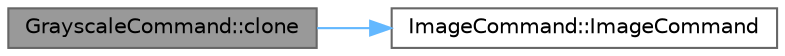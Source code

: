digraph "GrayscaleCommand::clone"
{
 // INTERACTIVE_SVG=YES
 // LATEX_PDF_SIZE
  bgcolor="transparent";
  edge [fontname=Helvetica,fontsize=10,labelfontname=Helvetica,labelfontsize=10];
  node [fontname=Helvetica,fontsize=10,shape=box,height=0.2,width=0.4];
  rankdir="LR";
  Node1 [id="Node000001",label="GrayscaleCommand::clone",height=0.2,width=0.4,color="gray40", fillcolor="grey60", style="filled", fontcolor="black",tooltip="Creates a polymorphic copy of the command."];
  Node1 -> Node2 [id="edge1_Node000001_Node000002",color="steelblue1",style="solid",tooltip=" "];
  Node2 [id="Node000002",label="ImageCommand::ImageCommand",height=0.2,width=0.4,color="grey40", fillcolor="white", style="filled",URL="$class_image_command.html#a512147ace37dc9bb2c628442015bceee",tooltip=" "];
}
